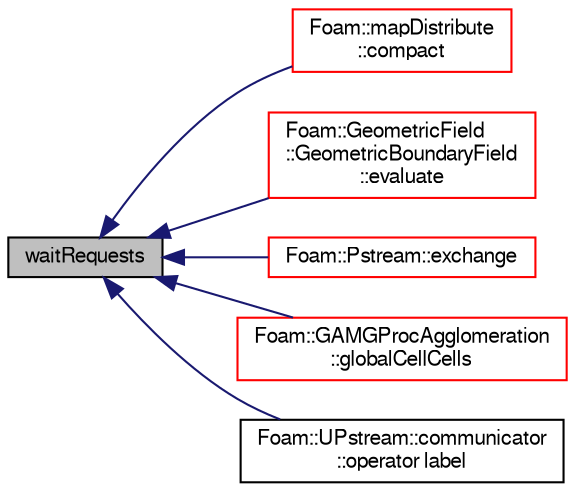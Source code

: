 digraph "waitRequests"
{
  bgcolor="transparent";
  edge [fontname="FreeSans",fontsize="10",labelfontname="FreeSans",labelfontsize="10"];
  node [fontname="FreeSans",fontsize="10",shape=record];
  rankdir="LR";
  Node528 [label="waitRequests",height=0.2,width=0.4,color="black", fillcolor="grey75", style="filled", fontcolor="black"];
  Node528 -> Node529 [dir="back",color="midnightblue",fontsize="10",style="solid",fontname="FreeSans"];
  Node529 [label="Foam::mapDistribute\l::compact",height=0.2,width=0.4,color="red",URL="$a27362.html#ae425c08cfe8d1064cfa183af3b1fdfe4",tooltip="Compact maps. Gets per field a bool whether it is used (locally) "];
  Node528 -> Node532 [dir="back",color="midnightblue",fontsize="10",style="solid",fontname="FreeSans"];
  Node532 [label="Foam::GeometricField\l::GeometricBoundaryField\l::evaluate",height=0.2,width=0.4,color="red",URL="$a26514.html#a640eb3c435abcfe65e13558fc738b915",tooltip="Evaluate boundary conditions. "];
  Node528 -> Node536 [dir="back",color="midnightblue",fontsize="10",style="solid",fontname="FreeSans"];
  Node536 [label="Foam::Pstream::exchange",height=0.2,width=0.4,color="red",URL="$a26250.html#a2d2ace3cba51ad6d7e3b88d34fa236c3",tooltip="Exchange data. Sends sendData, receives into recvData, sets. "];
  Node528 -> Node538 [dir="back",color="midnightblue",fontsize="10",style="solid",fontname="FreeSans"];
  Node538 [label="Foam::GAMGProcAgglomeration\l::globalCellCells",height=0.2,width=0.4,color="red",URL="$a26982.html#a59b7daeb97bb6479a59cdeacff965dc5",tooltip="Debug: calculate global cell-cells. "];
  Node528 -> Node540 [dir="back",color="midnightblue",fontsize="10",style="solid",fontname="FreeSans"];
  Node540 [label="Foam::UPstream::communicator\l::operator label",height=0.2,width=0.4,color="black",URL="$a26282.html#ab5ca17e38345f94ac1e6dcef595c9930"];
}
